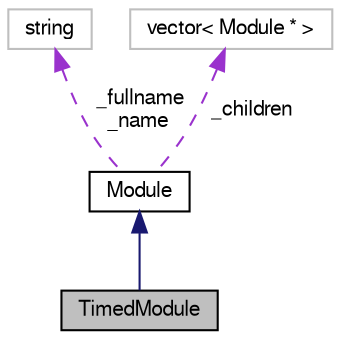 digraph "TimedModule"
{
  bgcolor="transparent";
  edge [fontname="FreeSans",fontsize="10",labelfontname="FreeSans",labelfontsize="10"];
  node [fontname="FreeSans",fontsize="10",shape=record];
  Node19 [label="TimedModule",height=0.2,width=0.4,color="black", fillcolor="grey75", style="filled", fontcolor="black"];
  Node20 -> Node19 [dir="back",color="midnightblue",fontsize="10",style="solid",fontname="FreeSans"];
  Node20 [label="Module",height=0.2,width=0.4,color="black",URL="$classModule.html"];
  Node21 -> Node20 [dir="back",color="darkorchid3",fontsize="10",style="dashed",label=" _fullname\n_name" ,fontname="FreeSans"];
  Node21 [label="string",height=0.2,width=0.4,color="grey75"];
  Node22 -> Node20 [dir="back",color="darkorchid3",fontsize="10",style="dashed",label=" _children" ,fontname="FreeSans"];
  Node22 [label="vector\< Module * \>",height=0.2,width=0.4,color="grey75"];
}
